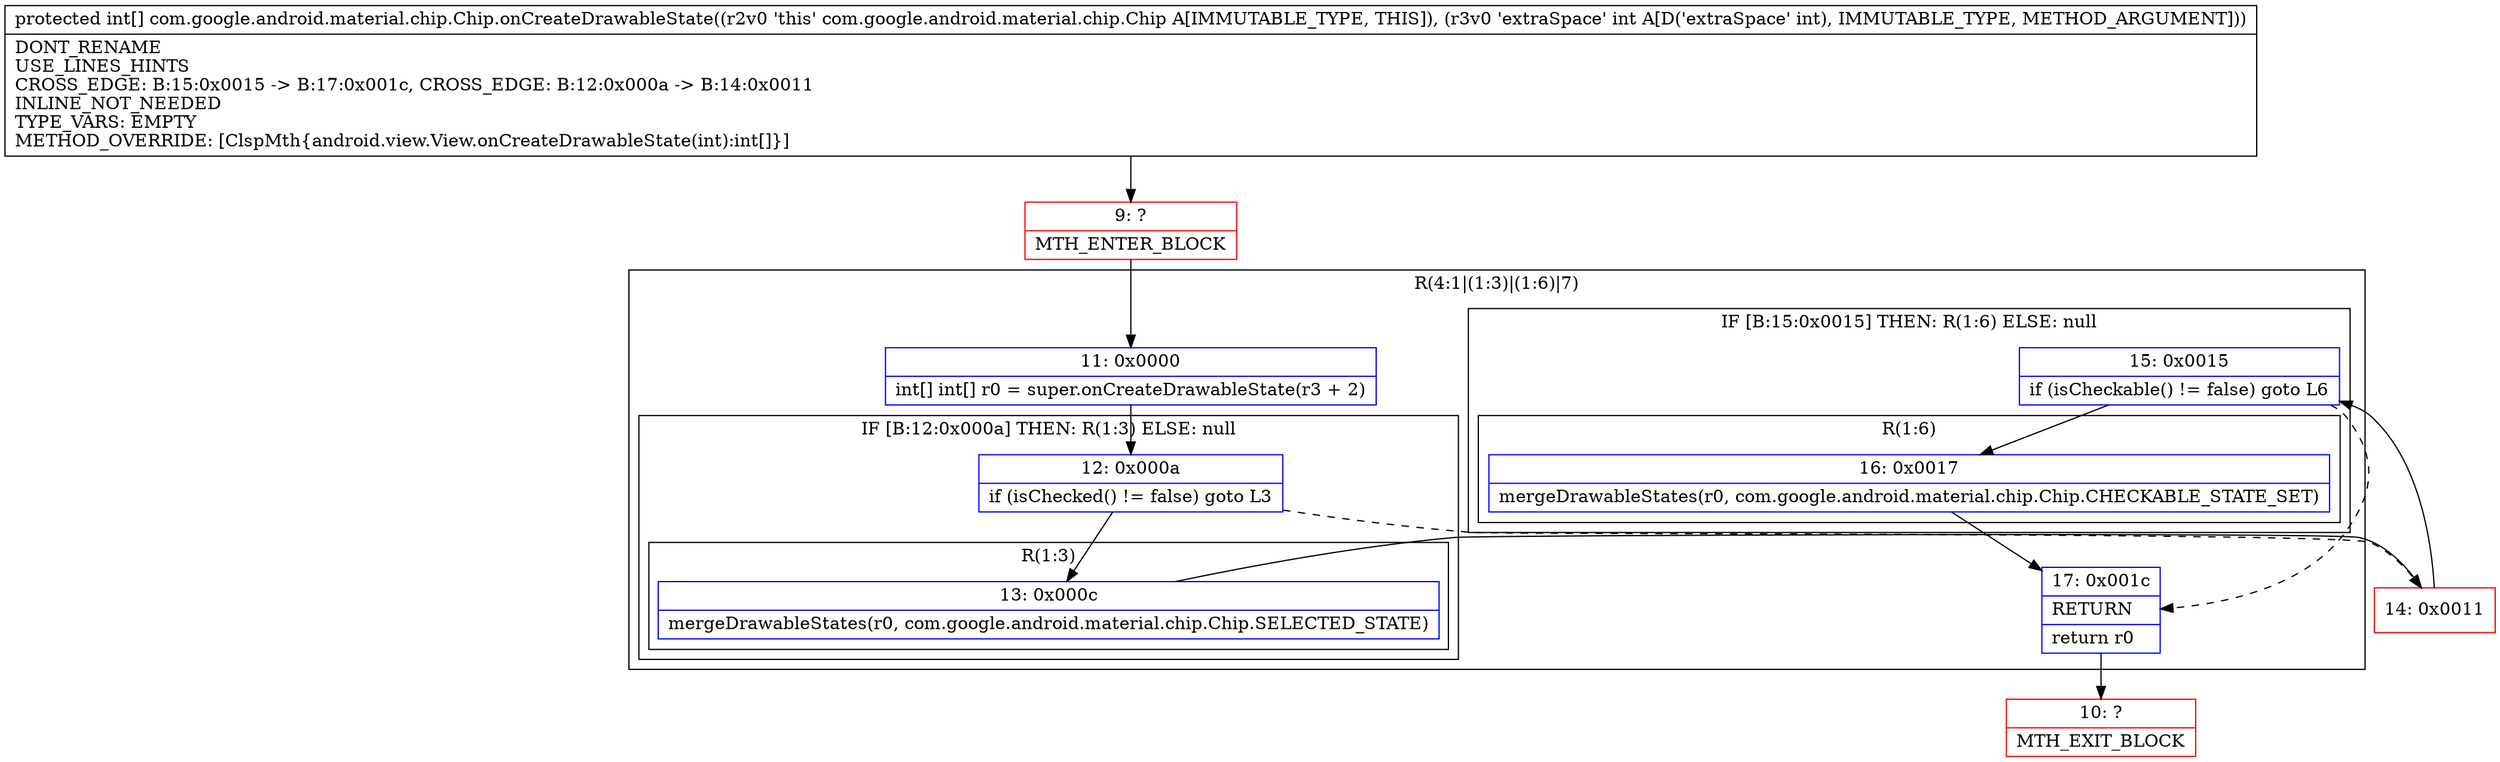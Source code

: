 digraph "CFG forcom.google.android.material.chip.Chip.onCreateDrawableState(I)[I" {
subgraph cluster_Region_1336961133 {
label = "R(4:1|(1:3)|(1:6)|7)";
node [shape=record,color=blue];
Node_11 [shape=record,label="{11\:\ 0x0000|int[] int[] r0 = super.onCreateDrawableState(r3 + 2)\l}"];
subgraph cluster_IfRegion_424547385 {
label = "IF [B:12:0x000a] THEN: R(1:3) ELSE: null";
node [shape=record,color=blue];
Node_12 [shape=record,label="{12\:\ 0x000a|if (isChecked() != false) goto L3\l}"];
subgraph cluster_Region_819675895 {
label = "R(1:3)";
node [shape=record,color=blue];
Node_13 [shape=record,label="{13\:\ 0x000c|mergeDrawableStates(r0, com.google.android.material.chip.Chip.SELECTED_STATE)\l}"];
}
}
subgraph cluster_IfRegion_50225680 {
label = "IF [B:15:0x0015] THEN: R(1:6) ELSE: null";
node [shape=record,color=blue];
Node_15 [shape=record,label="{15\:\ 0x0015|if (isCheckable() != false) goto L6\l}"];
subgraph cluster_Region_1894897824 {
label = "R(1:6)";
node [shape=record,color=blue];
Node_16 [shape=record,label="{16\:\ 0x0017|mergeDrawableStates(r0, com.google.android.material.chip.Chip.CHECKABLE_STATE_SET)\l}"];
}
}
Node_17 [shape=record,label="{17\:\ 0x001c|RETURN\l|return r0\l}"];
}
Node_9 [shape=record,color=red,label="{9\:\ ?|MTH_ENTER_BLOCK\l}"];
Node_14 [shape=record,color=red,label="{14\:\ 0x0011}"];
Node_10 [shape=record,color=red,label="{10\:\ ?|MTH_EXIT_BLOCK\l}"];
MethodNode[shape=record,label="{protected int[] com.google.android.material.chip.Chip.onCreateDrawableState((r2v0 'this' com.google.android.material.chip.Chip A[IMMUTABLE_TYPE, THIS]), (r3v0 'extraSpace' int A[D('extraSpace' int), IMMUTABLE_TYPE, METHOD_ARGUMENT]))  | DONT_RENAME\lUSE_LINES_HINTS\lCROSS_EDGE: B:15:0x0015 \-\> B:17:0x001c, CROSS_EDGE: B:12:0x000a \-\> B:14:0x0011\lINLINE_NOT_NEEDED\lTYPE_VARS: EMPTY\lMETHOD_OVERRIDE: [ClspMth\{android.view.View.onCreateDrawableState(int):int[]\}]\l}"];
MethodNode -> Node_9;Node_11 -> Node_12;
Node_12 -> Node_13;
Node_12 -> Node_14[style=dashed];
Node_13 -> Node_14;
Node_15 -> Node_16;
Node_15 -> Node_17[style=dashed];
Node_16 -> Node_17;
Node_17 -> Node_10;
Node_9 -> Node_11;
Node_14 -> Node_15;
}

